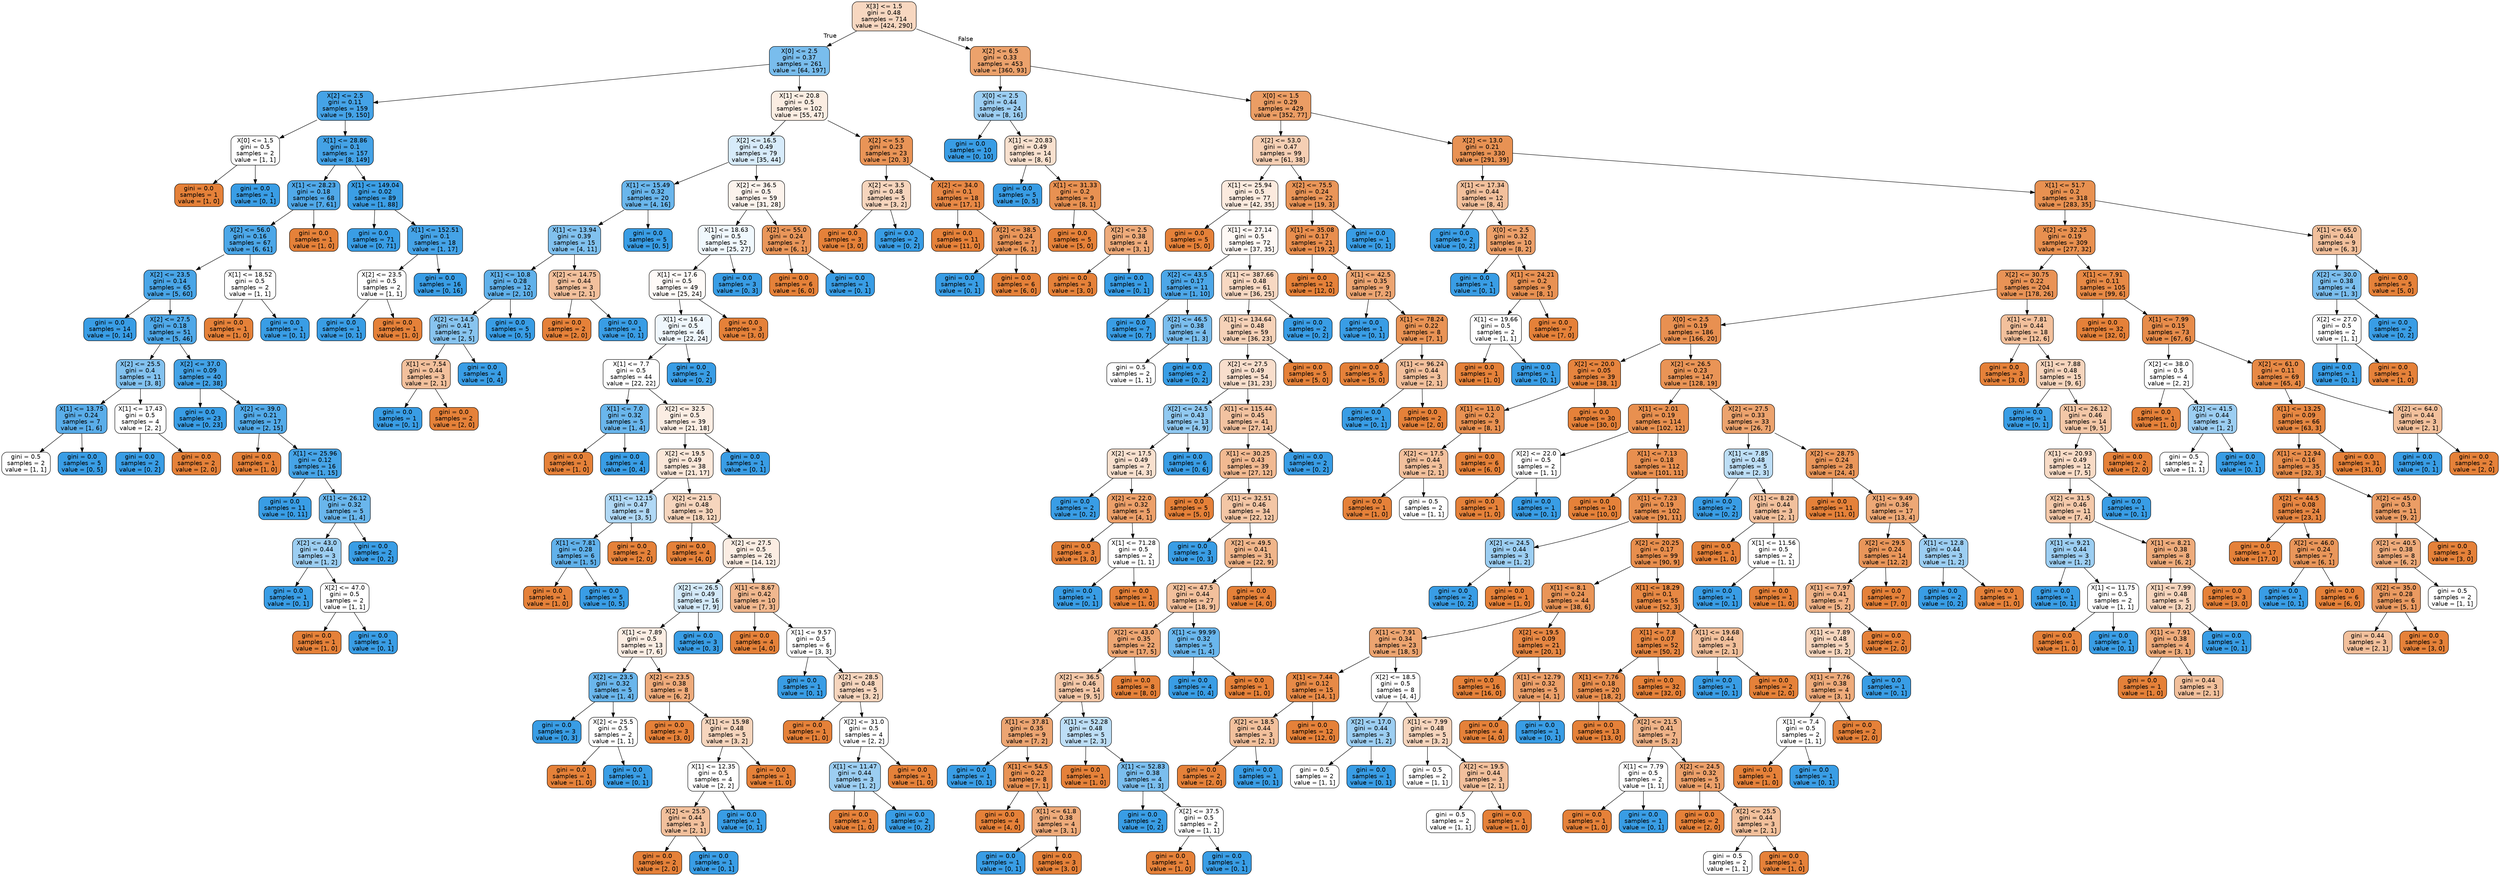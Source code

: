 digraph Tree {
node [shape=box, style="filled, rounded", color="black", fontname=helvetica] ;
edge [fontname=helvetica] ;
0 [label="X[3] <= 1.5\ngini = 0.48\nsamples = 714\nvalue = [424, 290]", fillcolor="#f7d7c0"] ;
1 [label="X[0] <= 2.5\ngini = 0.37\nsamples = 261\nvalue = [64, 197]", fillcolor="#79bded"] ;
0 -> 1 [labeldistance=2.5, labelangle=45, headlabel="True"] ;
2 [label="X[2] <= 2.5\ngini = 0.11\nsamples = 159\nvalue = [9, 150]", fillcolor="#45a3e7"] ;
1 -> 2 ;
3 [label="X[0] <= 1.5\ngini = 0.5\nsamples = 2\nvalue = [1, 1]", fillcolor="#ffffff"] ;
2 -> 3 ;
4 [label="gini = 0.0\nsamples = 1\nvalue = [1, 0]", fillcolor="#e58139"] ;
3 -> 4 ;
5 [label="gini = 0.0\nsamples = 1\nvalue = [0, 1]", fillcolor="#399de5"] ;
3 -> 5 ;
6 [label="X[1] <= 28.86\ngini = 0.1\nsamples = 157\nvalue = [8, 149]", fillcolor="#44a2e6"] ;
2 -> 6 ;
7 [label="X[1] <= 28.23\ngini = 0.18\nsamples = 68\nvalue = [7, 61]", fillcolor="#50a8e8"] ;
6 -> 7 ;
8 [label="X[2] <= 56.0\ngini = 0.16\nsamples = 67\nvalue = [6, 61]", fillcolor="#4ca7e8"] ;
7 -> 8 ;
9 [label="X[2] <= 23.5\ngini = 0.14\nsamples = 65\nvalue = [5, 60]", fillcolor="#49a5e7"] ;
8 -> 9 ;
10 [label="gini = 0.0\nsamples = 14\nvalue = [0, 14]", fillcolor="#399de5"] ;
9 -> 10 ;
11 [label="X[2] <= 27.5\ngini = 0.18\nsamples = 51\nvalue = [5, 46]", fillcolor="#4fa8e8"] ;
9 -> 11 ;
12 [label="X[2] <= 25.5\ngini = 0.4\nsamples = 11\nvalue = [3, 8]", fillcolor="#83c2ef"] ;
11 -> 12 ;
13 [label="X[1] <= 13.75\ngini = 0.24\nsamples = 7\nvalue = [1, 6]", fillcolor="#5aade9"] ;
12 -> 13 ;
14 [label="gini = 0.5\nsamples = 2\nvalue = [1, 1]", fillcolor="#ffffff"] ;
13 -> 14 ;
15 [label="gini = 0.0\nsamples = 5\nvalue = [0, 5]", fillcolor="#399de5"] ;
13 -> 15 ;
16 [label="X[1] <= 17.43\ngini = 0.5\nsamples = 4\nvalue = [2, 2]", fillcolor="#ffffff"] ;
12 -> 16 ;
17 [label="gini = 0.0\nsamples = 2\nvalue = [0, 2]", fillcolor="#399de5"] ;
16 -> 17 ;
18 [label="gini = 0.0\nsamples = 2\nvalue = [2, 0]", fillcolor="#e58139"] ;
16 -> 18 ;
19 [label="X[2] <= 37.0\ngini = 0.09\nsamples = 40\nvalue = [2, 38]", fillcolor="#43a2e6"] ;
11 -> 19 ;
20 [label="gini = 0.0\nsamples = 23\nvalue = [0, 23]", fillcolor="#399de5"] ;
19 -> 20 ;
21 [label="X[2] <= 39.0\ngini = 0.21\nsamples = 17\nvalue = [2, 15]", fillcolor="#53aae8"] ;
19 -> 21 ;
22 [label="gini = 0.0\nsamples = 1\nvalue = [1, 0]", fillcolor="#e58139"] ;
21 -> 22 ;
23 [label="X[1] <= 25.96\ngini = 0.12\nsamples = 16\nvalue = [1, 15]", fillcolor="#46a4e7"] ;
21 -> 23 ;
24 [label="gini = 0.0\nsamples = 11\nvalue = [0, 11]", fillcolor="#399de5"] ;
23 -> 24 ;
25 [label="X[1] <= 26.12\ngini = 0.32\nsamples = 5\nvalue = [1, 4]", fillcolor="#6ab6ec"] ;
23 -> 25 ;
26 [label="X[2] <= 43.0\ngini = 0.44\nsamples = 3\nvalue = [1, 2]", fillcolor="#9ccef2"] ;
25 -> 26 ;
27 [label="gini = 0.0\nsamples = 1\nvalue = [0, 1]", fillcolor="#399de5"] ;
26 -> 27 ;
28 [label="X[2] <= 47.0\ngini = 0.5\nsamples = 2\nvalue = [1, 1]", fillcolor="#ffffff"] ;
26 -> 28 ;
29 [label="gini = 0.0\nsamples = 1\nvalue = [1, 0]", fillcolor="#e58139"] ;
28 -> 29 ;
30 [label="gini = 0.0\nsamples = 1\nvalue = [0, 1]", fillcolor="#399de5"] ;
28 -> 30 ;
31 [label="gini = 0.0\nsamples = 2\nvalue = [0, 2]", fillcolor="#399de5"] ;
25 -> 31 ;
32 [label="X[1] <= 18.52\ngini = 0.5\nsamples = 2\nvalue = [1, 1]", fillcolor="#ffffff"] ;
8 -> 32 ;
33 [label="gini = 0.0\nsamples = 1\nvalue = [1, 0]", fillcolor="#e58139"] ;
32 -> 33 ;
34 [label="gini = 0.0\nsamples = 1\nvalue = [0, 1]", fillcolor="#399de5"] ;
32 -> 34 ;
35 [label="gini = 0.0\nsamples = 1\nvalue = [1, 0]", fillcolor="#e58139"] ;
7 -> 35 ;
36 [label="X[1] <= 149.04\ngini = 0.02\nsamples = 89\nvalue = [1, 88]", fillcolor="#3b9ee5"] ;
6 -> 36 ;
37 [label="gini = 0.0\nsamples = 71\nvalue = [0, 71]", fillcolor="#399de5"] ;
36 -> 37 ;
38 [label="X[1] <= 152.51\ngini = 0.1\nsamples = 18\nvalue = [1, 17]", fillcolor="#45a3e7"] ;
36 -> 38 ;
39 [label="X[2] <= 23.5\ngini = 0.5\nsamples = 2\nvalue = [1, 1]", fillcolor="#ffffff"] ;
38 -> 39 ;
40 [label="gini = 0.0\nsamples = 1\nvalue = [0, 1]", fillcolor="#399de5"] ;
39 -> 40 ;
41 [label="gini = 0.0\nsamples = 1\nvalue = [1, 0]", fillcolor="#e58139"] ;
39 -> 41 ;
42 [label="gini = 0.0\nsamples = 16\nvalue = [0, 16]", fillcolor="#399de5"] ;
38 -> 42 ;
43 [label="X[1] <= 20.8\ngini = 0.5\nsamples = 102\nvalue = [55, 47]", fillcolor="#fbede2"] ;
1 -> 43 ;
44 [label="X[2] <= 16.5\ngini = 0.49\nsamples = 79\nvalue = [35, 44]", fillcolor="#d7ebfa"] ;
43 -> 44 ;
45 [label="X[1] <= 15.49\ngini = 0.32\nsamples = 20\nvalue = [4, 16]", fillcolor="#6ab6ec"] ;
44 -> 45 ;
46 [label="X[1] <= 13.94\ngini = 0.39\nsamples = 15\nvalue = [4, 11]", fillcolor="#81c1ee"] ;
45 -> 46 ;
47 [label="X[1] <= 10.8\ngini = 0.28\nsamples = 12\nvalue = [2, 10]", fillcolor="#61b1ea"] ;
46 -> 47 ;
48 [label="X[2] <= 14.5\ngini = 0.41\nsamples = 7\nvalue = [2, 5]", fillcolor="#88c4ef"] ;
47 -> 48 ;
49 [label="X[1] <= 7.54\ngini = 0.44\nsamples = 3\nvalue = [2, 1]", fillcolor="#f2c09c"] ;
48 -> 49 ;
50 [label="gini = 0.0\nsamples = 1\nvalue = [0, 1]", fillcolor="#399de5"] ;
49 -> 50 ;
51 [label="gini = 0.0\nsamples = 2\nvalue = [2, 0]", fillcolor="#e58139"] ;
49 -> 51 ;
52 [label="gini = 0.0\nsamples = 4\nvalue = [0, 4]", fillcolor="#399de5"] ;
48 -> 52 ;
53 [label="gini = 0.0\nsamples = 5\nvalue = [0, 5]", fillcolor="#399de5"] ;
47 -> 53 ;
54 [label="X[2] <= 14.75\ngini = 0.44\nsamples = 3\nvalue = [2, 1]", fillcolor="#f2c09c"] ;
46 -> 54 ;
55 [label="gini = 0.0\nsamples = 2\nvalue = [2, 0]", fillcolor="#e58139"] ;
54 -> 55 ;
56 [label="gini = 0.0\nsamples = 1\nvalue = [0, 1]", fillcolor="#399de5"] ;
54 -> 56 ;
57 [label="gini = 0.0\nsamples = 5\nvalue = [0, 5]", fillcolor="#399de5"] ;
45 -> 57 ;
58 [label="X[2] <= 36.5\ngini = 0.5\nsamples = 59\nvalue = [31, 28]", fillcolor="#fcf3ec"] ;
44 -> 58 ;
59 [label="X[1] <= 18.63\ngini = 0.5\nsamples = 52\nvalue = [25, 27]", fillcolor="#f0f8fd"] ;
58 -> 59 ;
60 [label="X[1] <= 17.6\ngini = 0.5\nsamples = 49\nvalue = [25, 24]", fillcolor="#fefaf7"] ;
59 -> 60 ;
61 [label="X[1] <= 16.4\ngini = 0.5\nsamples = 46\nvalue = [22, 24]", fillcolor="#eff7fd"] ;
60 -> 61 ;
62 [label="X[1] <= 7.7\ngini = 0.5\nsamples = 44\nvalue = [22, 22]", fillcolor="#ffffff"] ;
61 -> 62 ;
63 [label="X[1] <= 7.0\ngini = 0.32\nsamples = 5\nvalue = [1, 4]", fillcolor="#6ab6ec"] ;
62 -> 63 ;
64 [label="gini = 0.0\nsamples = 1\nvalue = [1, 0]", fillcolor="#e58139"] ;
63 -> 64 ;
65 [label="gini = 0.0\nsamples = 4\nvalue = [0, 4]", fillcolor="#399de5"] ;
63 -> 65 ;
66 [label="X[2] <= 32.5\ngini = 0.5\nsamples = 39\nvalue = [21, 18]", fillcolor="#fbede3"] ;
62 -> 66 ;
67 [label="X[2] <= 19.5\ngini = 0.49\nsamples = 38\nvalue = [21, 17]", fillcolor="#fae7d9"] ;
66 -> 67 ;
68 [label="X[1] <= 12.15\ngini = 0.47\nsamples = 8\nvalue = [3, 5]", fillcolor="#b0d8f5"] ;
67 -> 68 ;
69 [label="X[1] <= 7.81\ngini = 0.28\nsamples = 6\nvalue = [1, 5]", fillcolor="#61b1ea"] ;
68 -> 69 ;
70 [label="gini = 0.0\nsamples = 1\nvalue = [1, 0]", fillcolor="#e58139"] ;
69 -> 70 ;
71 [label="gini = 0.0\nsamples = 5\nvalue = [0, 5]", fillcolor="#399de5"] ;
69 -> 71 ;
72 [label="gini = 0.0\nsamples = 2\nvalue = [2, 0]", fillcolor="#e58139"] ;
68 -> 72 ;
73 [label="X[2] <= 21.5\ngini = 0.48\nsamples = 30\nvalue = [18, 12]", fillcolor="#f6d5bd"] ;
67 -> 73 ;
74 [label="gini = 0.0\nsamples = 4\nvalue = [4, 0]", fillcolor="#e58139"] ;
73 -> 74 ;
75 [label="X[2] <= 27.5\ngini = 0.5\nsamples = 26\nvalue = [14, 12]", fillcolor="#fbede3"] ;
73 -> 75 ;
76 [label="X[2] <= 26.5\ngini = 0.49\nsamples = 16\nvalue = [7, 9]", fillcolor="#d3e9f9"] ;
75 -> 76 ;
77 [label="X[1] <= 7.89\ngini = 0.5\nsamples = 13\nvalue = [7, 6]", fillcolor="#fbede3"] ;
76 -> 77 ;
78 [label="X[2] <= 23.5\ngini = 0.32\nsamples = 5\nvalue = [1, 4]", fillcolor="#6ab6ec"] ;
77 -> 78 ;
79 [label="gini = 0.0\nsamples = 3\nvalue = [0, 3]", fillcolor="#399de5"] ;
78 -> 79 ;
80 [label="X[2] <= 25.5\ngini = 0.5\nsamples = 2\nvalue = [1, 1]", fillcolor="#ffffff"] ;
78 -> 80 ;
81 [label="gini = 0.0\nsamples = 1\nvalue = [1, 0]", fillcolor="#e58139"] ;
80 -> 81 ;
82 [label="gini = 0.0\nsamples = 1\nvalue = [0, 1]", fillcolor="#399de5"] ;
80 -> 82 ;
83 [label="X[2] <= 23.5\ngini = 0.38\nsamples = 8\nvalue = [6, 2]", fillcolor="#eeab7b"] ;
77 -> 83 ;
84 [label="gini = 0.0\nsamples = 3\nvalue = [3, 0]", fillcolor="#e58139"] ;
83 -> 84 ;
85 [label="X[1] <= 15.98\ngini = 0.48\nsamples = 5\nvalue = [3, 2]", fillcolor="#f6d5bd"] ;
83 -> 85 ;
86 [label="X[1] <= 12.35\ngini = 0.5\nsamples = 4\nvalue = [2, 2]", fillcolor="#ffffff"] ;
85 -> 86 ;
87 [label="X[2] <= 25.5\ngini = 0.44\nsamples = 3\nvalue = [2, 1]", fillcolor="#f2c09c"] ;
86 -> 87 ;
88 [label="gini = 0.0\nsamples = 2\nvalue = [2, 0]", fillcolor="#e58139"] ;
87 -> 88 ;
89 [label="gini = 0.0\nsamples = 1\nvalue = [0, 1]", fillcolor="#399de5"] ;
87 -> 89 ;
90 [label="gini = 0.0\nsamples = 1\nvalue = [0, 1]", fillcolor="#399de5"] ;
86 -> 90 ;
91 [label="gini = 0.0\nsamples = 1\nvalue = [1, 0]", fillcolor="#e58139"] ;
85 -> 91 ;
92 [label="gini = 0.0\nsamples = 3\nvalue = [0, 3]", fillcolor="#399de5"] ;
76 -> 92 ;
93 [label="X[1] <= 8.67\ngini = 0.42\nsamples = 10\nvalue = [7, 3]", fillcolor="#f0b78e"] ;
75 -> 93 ;
94 [label="gini = 0.0\nsamples = 4\nvalue = [4, 0]", fillcolor="#e58139"] ;
93 -> 94 ;
95 [label="X[1] <= 9.57\ngini = 0.5\nsamples = 6\nvalue = [3, 3]", fillcolor="#ffffff"] ;
93 -> 95 ;
96 [label="gini = 0.0\nsamples = 1\nvalue = [0, 1]", fillcolor="#399de5"] ;
95 -> 96 ;
97 [label="X[2] <= 28.5\ngini = 0.48\nsamples = 5\nvalue = [3, 2]", fillcolor="#f6d5bd"] ;
95 -> 97 ;
98 [label="gini = 0.0\nsamples = 1\nvalue = [1, 0]", fillcolor="#e58139"] ;
97 -> 98 ;
99 [label="X[2] <= 31.0\ngini = 0.5\nsamples = 4\nvalue = [2, 2]", fillcolor="#ffffff"] ;
97 -> 99 ;
100 [label="X[1] <= 11.47\ngini = 0.44\nsamples = 3\nvalue = [1, 2]", fillcolor="#9ccef2"] ;
99 -> 100 ;
101 [label="gini = 0.0\nsamples = 1\nvalue = [1, 0]", fillcolor="#e58139"] ;
100 -> 101 ;
102 [label="gini = 0.0\nsamples = 2\nvalue = [0, 2]", fillcolor="#399de5"] ;
100 -> 102 ;
103 [label="gini = 0.0\nsamples = 1\nvalue = [1, 0]", fillcolor="#e58139"] ;
99 -> 103 ;
104 [label="gini = 0.0\nsamples = 1\nvalue = [0, 1]", fillcolor="#399de5"] ;
66 -> 104 ;
105 [label="gini = 0.0\nsamples = 2\nvalue = [0, 2]", fillcolor="#399de5"] ;
61 -> 105 ;
106 [label="gini = 0.0\nsamples = 3\nvalue = [3, 0]", fillcolor="#e58139"] ;
60 -> 106 ;
107 [label="gini = 0.0\nsamples = 3\nvalue = [0, 3]", fillcolor="#399de5"] ;
59 -> 107 ;
108 [label="X[2] <= 55.0\ngini = 0.24\nsamples = 7\nvalue = [6, 1]", fillcolor="#e9965a"] ;
58 -> 108 ;
109 [label="gini = 0.0\nsamples = 6\nvalue = [6, 0]", fillcolor="#e58139"] ;
108 -> 109 ;
110 [label="gini = 0.0\nsamples = 1\nvalue = [0, 1]", fillcolor="#399de5"] ;
108 -> 110 ;
111 [label="X[2] <= 5.5\ngini = 0.23\nsamples = 23\nvalue = [20, 3]", fillcolor="#e99457"] ;
43 -> 111 ;
112 [label="X[2] <= 3.5\ngini = 0.48\nsamples = 5\nvalue = [3, 2]", fillcolor="#f6d5bd"] ;
111 -> 112 ;
113 [label="gini = 0.0\nsamples = 3\nvalue = [3, 0]", fillcolor="#e58139"] ;
112 -> 113 ;
114 [label="gini = 0.0\nsamples = 2\nvalue = [0, 2]", fillcolor="#399de5"] ;
112 -> 114 ;
115 [label="X[2] <= 34.0\ngini = 0.1\nsamples = 18\nvalue = [17, 1]", fillcolor="#e78845"] ;
111 -> 115 ;
116 [label="gini = 0.0\nsamples = 11\nvalue = [11, 0]", fillcolor="#e58139"] ;
115 -> 116 ;
117 [label="X[2] <= 38.5\ngini = 0.24\nsamples = 7\nvalue = [6, 1]", fillcolor="#e9965a"] ;
115 -> 117 ;
118 [label="gini = 0.0\nsamples = 1\nvalue = [0, 1]", fillcolor="#399de5"] ;
117 -> 118 ;
119 [label="gini = 0.0\nsamples = 6\nvalue = [6, 0]", fillcolor="#e58139"] ;
117 -> 119 ;
120 [label="X[2] <= 6.5\ngini = 0.33\nsamples = 453\nvalue = [360, 93]", fillcolor="#eca26c"] ;
0 -> 120 [labeldistance=2.5, labelangle=-45, headlabel="False"] ;
121 [label="X[0] <= 2.5\ngini = 0.44\nsamples = 24\nvalue = [8, 16]", fillcolor="#9ccef2"] ;
120 -> 121 ;
122 [label="gini = 0.0\nsamples = 10\nvalue = [0, 10]", fillcolor="#399de5"] ;
121 -> 122 ;
123 [label="X[1] <= 20.83\ngini = 0.49\nsamples = 14\nvalue = [8, 6]", fillcolor="#f8e0ce"] ;
121 -> 123 ;
124 [label="gini = 0.0\nsamples = 5\nvalue = [0, 5]", fillcolor="#399de5"] ;
123 -> 124 ;
125 [label="X[1] <= 31.33\ngini = 0.2\nsamples = 9\nvalue = [8, 1]", fillcolor="#e89152"] ;
123 -> 125 ;
126 [label="gini = 0.0\nsamples = 5\nvalue = [5, 0]", fillcolor="#e58139"] ;
125 -> 126 ;
127 [label="X[2] <= 2.5\ngini = 0.38\nsamples = 4\nvalue = [3, 1]", fillcolor="#eeab7b"] ;
125 -> 127 ;
128 [label="gini = 0.0\nsamples = 3\nvalue = [3, 0]", fillcolor="#e58139"] ;
127 -> 128 ;
129 [label="gini = 0.0\nsamples = 1\nvalue = [0, 1]", fillcolor="#399de5"] ;
127 -> 129 ;
130 [label="X[0] <= 1.5\ngini = 0.29\nsamples = 429\nvalue = [352, 77]", fillcolor="#eb9d64"] ;
120 -> 130 ;
131 [label="X[2] <= 53.0\ngini = 0.47\nsamples = 99\nvalue = [61, 38]", fillcolor="#f5cfb4"] ;
130 -> 131 ;
132 [label="X[1] <= 25.94\ngini = 0.5\nsamples = 77\nvalue = [42, 35]", fillcolor="#fbeade"] ;
131 -> 132 ;
133 [label="gini = 0.0\nsamples = 5\nvalue = [5, 0]", fillcolor="#e58139"] ;
132 -> 133 ;
134 [label="X[1] <= 27.14\ngini = 0.5\nsamples = 72\nvalue = [37, 35]", fillcolor="#fef8f4"] ;
132 -> 134 ;
135 [label="X[2] <= 43.5\ngini = 0.17\nsamples = 11\nvalue = [1, 10]", fillcolor="#4da7e8"] ;
134 -> 135 ;
136 [label="gini = 0.0\nsamples = 7\nvalue = [0, 7]", fillcolor="#399de5"] ;
135 -> 136 ;
137 [label="X[2] <= 46.5\ngini = 0.38\nsamples = 4\nvalue = [1, 3]", fillcolor="#7bbeee"] ;
135 -> 137 ;
138 [label="gini = 0.5\nsamples = 2\nvalue = [1, 1]", fillcolor="#ffffff"] ;
137 -> 138 ;
139 [label="gini = 0.0\nsamples = 2\nvalue = [0, 2]", fillcolor="#399de5"] ;
137 -> 139 ;
140 [label="X[1] <= 387.66\ngini = 0.48\nsamples = 61\nvalue = [36, 25]", fillcolor="#f7d8c2"] ;
134 -> 140 ;
141 [label="X[1] <= 134.64\ngini = 0.48\nsamples = 59\nvalue = [36, 23]", fillcolor="#f6d2b8"] ;
140 -> 141 ;
142 [label="X[2] <= 27.5\ngini = 0.49\nsamples = 54\nvalue = [31, 23]", fillcolor="#f8decc"] ;
141 -> 142 ;
143 [label="X[2] <= 24.5\ngini = 0.43\nsamples = 13\nvalue = [4, 9]", fillcolor="#91c9f1"] ;
142 -> 143 ;
144 [label="X[2] <= 17.5\ngini = 0.49\nsamples = 7\nvalue = [4, 3]", fillcolor="#f8e0ce"] ;
143 -> 144 ;
145 [label="gini = 0.0\nsamples = 2\nvalue = [0, 2]", fillcolor="#399de5"] ;
144 -> 145 ;
146 [label="X[2] <= 22.0\ngini = 0.32\nsamples = 5\nvalue = [4, 1]", fillcolor="#eca06a"] ;
144 -> 146 ;
147 [label="gini = 0.0\nsamples = 3\nvalue = [3, 0]", fillcolor="#e58139"] ;
146 -> 147 ;
148 [label="X[1] <= 71.28\ngini = 0.5\nsamples = 2\nvalue = [1, 1]", fillcolor="#ffffff"] ;
146 -> 148 ;
149 [label="gini = 0.0\nsamples = 1\nvalue = [0, 1]", fillcolor="#399de5"] ;
148 -> 149 ;
150 [label="gini = 0.0\nsamples = 1\nvalue = [1, 0]", fillcolor="#e58139"] ;
148 -> 150 ;
151 [label="gini = 0.0\nsamples = 6\nvalue = [0, 6]", fillcolor="#399de5"] ;
143 -> 151 ;
152 [label="X[1] <= 115.44\ngini = 0.45\nsamples = 41\nvalue = [27, 14]", fillcolor="#f2c2a0"] ;
142 -> 152 ;
153 [label="X[1] <= 30.25\ngini = 0.43\nsamples = 39\nvalue = [27, 12]", fillcolor="#f1b991"] ;
152 -> 153 ;
154 [label="gini = 0.0\nsamples = 5\nvalue = [5, 0]", fillcolor="#e58139"] ;
153 -> 154 ;
155 [label="X[1] <= 32.51\ngini = 0.46\nsamples = 34\nvalue = [22, 12]", fillcolor="#f3c6a5"] ;
153 -> 155 ;
156 [label="gini = 0.0\nsamples = 3\nvalue = [0, 3]", fillcolor="#399de5"] ;
155 -> 156 ;
157 [label="X[2] <= 49.5\ngini = 0.41\nsamples = 31\nvalue = [22, 9]", fillcolor="#f0b58a"] ;
155 -> 157 ;
158 [label="X[2] <= 47.5\ngini = 0.44\nsamples = 27\nvalue = [18, 9]", fillcolor="#f2c09c"] ;
157 -> 158 ;
159 [label="X[2] <= 43.0\ngini = 0.35\nsamples = 22\nvalue = [17, 5]", fillcolor="#eda673"] ;
158 -> 159 ;
160 [label="X[2] <= 36.5\ngini = 0.46\nsamples = 14\nvalue = [9, 5]", fillcolor="#f3c7a7"] ;
159 -> 160 ;
161 [label="X[1] <= 37.81\ngini = 0.35\nsamples = 9\nvalue = [7, 2]", fillcolor="#eca572"] ;
160 -> 161 ;
162 [label="gini = 0.0\nsamples = 1\nvalue = [0, 1]", fillcolor="#399de5"] ;
161 -> 162 ;
163 [label="X[1] <= 54.5\ngini = 0.22\nsamples = 8\nvalue = [7, 1]", fillcolor="#e99355"] ;
161 -> 163 ;
164 [label="gini = 0.0\nsamples = 4\nvalue = [4, 0]", fillcolor="#e58139"] ;
163 -> 164 ;
165 [label="X[1] <= 61.8\ngini = 0.38\nsamples = 4\nvalue = [3, 1]", fillcolor="#eeab7b"] ;
163 -> 165 ;
166 [label="gini = 0.0\nsamples = 1\nvalue = [0, 1]", fillcolor="#399de5"] ;
165 -> 166 ;
167 [label="gini = 0.0\nsamples = 3\nvalue = [3, 0]", fillcolor="#e58139"] ;
165 -> 167 ;
168 [label="X[1] <= 52.28\ngini = 0.48\nsamples = 5\nvalue = [2, 3]", fillcolor="#bddef6"] ;
160 -> 168 ;
169 [label="gini = 0.0\nsamples = 1\nvalue = [1, 0]", fillcolor="#e58139"] ;
168 -> 169 ;
170 [label="X[1] <= 52.83\ngini = 0.38\nsamples = 4\nvalue = [1, 3]", fillcolor="#7bbeee"] ;
168 -> 170 ;
171 [label="gini = 0.0\nsamples = 2\nvalue = [0, 2]", fillcolor="#399de5"] ;
170 -> 171 ;
172 [label="X[2] <= 37.5\ngini = 0.5\nsamples = 2\nvalue = [1, 1]", fillcolor="#ffffff"] ;
170 -> 172 ;
173 [label="gini = 0.0\nsamples = 1\nvalue = [1, 0]", fillcolor="#e58139"] ;
172 -> 173 ;
174 [label="gini = 0.0\nsamples = 1\nvalue = [0, 1]", fillcolor="#399de5"] ;
172 -> 174 ;
175 [label="gini = 0.0\nsamples = 8\nvalue = [8, 0]", fillcolor="#e58139"] ;
159 -> 175 ;
176 [label="X[1] <= 99.99\ngini = 0.32\nsamples = 5\nvalue = [1, 4]", fillcolor="#6ab6ec"] ;
158 -> 176 ;
177 [label="gini = 0.0\nsamples = 4\nvalue = [0, 4]", fillcolor="#399de5"] ;
176 -> 177 ;
178 [label="gini = 0.0\nsamples = 1\nvalue = [1, 0]", fillcolor="#e58139"] ;
176 -> 178 ;
179 [label="gini = 0.0\nsamples = 4\nvalue = [4, 0]", fillcolor="#e58139"] ;
157 -> 179 ;
180 [label="gini = 0.0\nsamples = 2\nvalue = [0, 2]", fillcolor="#399de5"] ;
152 -> 180 ;
181 [label="gini = 0.0\nsamples = 5\nvalue = [5, 0]", fillcolor="#e58139"] ;
141 -> 181 ;
182 [label="gini = 0.0\nsamples = 2\nvalue = [0, 2]", fillcolor="#399de5"] ;
140 -> 182 ;
183 [label="X[2] <= 75.5\ngini = 0.24\nsamples = 22\nvalue = [19, 3]", fillcolor="#e99558"] ;
131 -> 183 ;
184 [label="X[1] <= 35.08\ngini = 0.17\nsamples = 21\nvalue = [19, 2]", fillcolor="#e88e4e"] ;
183 -> 184 ;
185 [label="gini = 0.0\nsamples = 12\nvalue = [12, 0]", fillcolor="#e58139"] ;
184 -> 185 ;
186 [label="X[1] <= 42.5\ngini = 0.35\nsamples = 9\nvalue = [7, 2]", fillcolor="#eca572"] ;
184 -> 186 ;
187 [label="gini = 0.0\nsamples = 1\nvalue = [0, 1]", fillcolor="#399de5"] ;
186 -> 187 ;
188 [label="X[1] <= 78.24\ngini = 0.22\nsamples = 8\nvalue = [7, 1]", fillcolor="#e99355"] ;
186 -> 188 ;
189 [label="gini = 0.0\nsamples = 5\nvalue = [5, 0]", fillcolor="#e58139"] ;
188 -> 189 ;
190 [label="X[1] <= 96.24\ngini = 0.44\nsamples = 3\nvalue = [2, 1]", fillcolor="#f2c09c"] ;
188 -> 190 ;
191 [label="gini = 0.0\nsamples = 1\nvalue = [0, 1]", fillcolor="#399de5"] ;
190 -> 191 ;
192 [label="gini = 0.0\nsamples = 2\nvalue = [2, 0]", fillcolor="#e58139"] ;
190 -> 192 ;
193 [label="gini = 0.0\nsamples = 1\nvalue = [0, 1]", fillcolor="#399de5"] ;
183 -> 193 ;
194 [label="X[2] <= 13.0\ngini = 0.21\nsamples = 330\nvalue = [291, 39]", fillcolor="#e89254"] ;
130 -> 194 ;
195 [label="X[1] <= 17.34\ngini = 0.44\nsamples = 12\nvalue = [8, 4]", fillcolor="#f2c09c"] ;
194 -> 195 ;
196 [label="gini = 0.0\nsamples = 2\nvalue = [0, 2]", fillcolor="#399de5"] ;
195 -> 196 ;
197 [label="X[0] <= 2.5\ngini = 0.32\nsamples = 10\nvalue = [8, 2]", fillcolor="#eca06a"] ;
195 -> 197 ;
198 [label="gini = 0.0\nsamples = 1\nvalue = [0, 1]", fillcolor="#399de5"] ;
197 -> 198 ;
199 [label="X[1] <= 24.21\ngini = 0.2\nsamples = 9\nvalue = [8, 1]", fillcolor="#e89152"] ;
197 -> 199 ;
200 [label="X[1] <= 19.66\ngini = 0.5\nsamples = 2\nvalue = [1, 1]", fillcolor="#ffffff"] ;
199 -> 200 ;
201 [label="gini = 0.0\nsamples = 1\nvalue = [1, 0]", fillcolor="#e58139"] ;
200 -> 201 ;
202 [label="gini = 0.0\nsamples = 1\nvalue = [0, 1]", fillcolor="#399de5"] ;
200 -> 202 ;
203 [label="gini = 0.0\nsamples = 7\nvalue = [7, 0]", fillcolor="#e58139"] ;
199 -> 203 ;
204 [label="X[1] <= 51.7\ngini = 0.2\nsamples = 318\nvalue = [283, 35]", fillcolor="#e89151"] ;
194 -> 204 ;
205 [label="X[2] <= 32.25\ngini = 0.19\nsamples = 309\nvalue = [277, 32]", fillcolor="#e89050"] ;
204 -> 205 ;
206 [label="X[2] <= 30.75\ngini = 0.22\nsamples = 204\nvalue = [178, 26]", fillcolor="#e99356"] ;
205 -> 206 ;
207 [label="X[0] <= 2.5\ngini = 0.19\nsamples = 186\nvalue = [166, 20]", fillcolor="#e89051"] ;
206 -> 207 ;
208 [label="X[2] <= 20.0\ngini = 0.05\nsamples = 39\nvalue = [38, 1]", fillcolor="#e6843e"] ;
207 -> 208 ;
209 [label="X[1] <= 11.0\ngini = 0.2\nsamples = 9\nvalue = [8, 1]", fillcolor="#e89152"] ;
208 -> 209 ;
210 [label="X[2] <= 17.5\ngini = 0.44\nsamples = 3\nvalue = [2, 1]", fillcolor="#f2c09c"] ;
209 -> 210 ;
211 [label="gini = 0.0\nsamples = 1\nvalue = [1, 0]", fillcolor="#e58139"] ;
210 -> 211 ;
212 [label="gini = 0.5\nsamples = 2\nvalue = [1, 1]", fillcolor="#ffffff"] ;
210 -> 212 ;
213 [label="gini = 0.0\nsamples = 6\nvalue = [6, 0]", fillcolor="#e58139"] ;
209 -> 213 ;
214 [label="gini = 0.0\nsamples = 30\nvalue = [30, 0]", fillcolor="#e58139"] ;
208 -> 214 ;
215 [label="X[2] <= 26.5\ngini = 0.23\nsamples = 147\nvalue = [128, 19]", fillcolor="#e99456"] ;
207 -> 215 ;
216 [label="X[1] <= 2.01\ngini = 0.19\nsamples = 114\nvalue = [102, 12]", fillcolor="#e89050"] ;
215 -> 216 ;
217 [label="X[2] <= 22.0\ngini = 0.5\nsamples = 2\nvalue = [1, 1]", fillcolor="#ffffff"] ;
216 -> 217 ;
218 [label="gini = 0.0\nsamples = 1\nvalue = [1, 0]", fillcolor="#e58139"] ;
217 -> 218 ;
219 [label="gini = 0.0\nsamples = 1\nvalue = [0, 1]", fillcolor="#399de5"] ;
217 -> 219 ;
220 [label="X[1] <= 7.13\ngini = 0.18\nsamples = 112\nvalue = [101, 11]", fillcolor="#e88f4f"] ;
216 -> 220 ;
221 [label="gini = 0.0\nsamples = 10\nvalue = [10, 0]", fillcolor="#e58139"] ;
220 -> 221 ;
222 [label="X[1] <= 7.23\ngini = 0.19\nsamples = 102\nvalue = [91, 11]", fillcolor="#e89051"] ;
220 -> 222 ;
223 [label="X[2] <= 24.5\ngini = 0.44\nsamples = 3\nvalue = [1, 2]", fillcolor="#9ccef2"] ;
222 -> 223 ;
224 [label="gini = 0.0\nsamples = 2\nvalue = [0, 2]", fillcolor="#399de5"] ;
223 -> 224 ;
225 [label="gini = 0.0\nsamples = 1\nvalue = [1, 0]", fillcolor="#e58139"] ;
223 -> 225 ;
226 [label="X[2] <= 20.25\ngini = 0.17\nsamples = 99\nvalue = [90, 9]", fillcolor="#e88e4d"] ;
222 -> 226 ;
227 [label="X[1] <= 8.1\ngini = 0.24\nsamples = 44\nvalue = [38, 6]", fillcolor="#e99558"] ;
226 -> 227 ;
228 [label="X[1] <= 7.91\ngini = 0.34\nsamples = 23\nvalue = [18, 5]", fillcolor="#eca470"] ;
227 -> 228 ;
229 [label="X[1] <= 7.44\ngini = 0.12\nsamples = 15\nvalue = [14, 1]", fillcolor="#e78a47"] ;
228 -> 229 ;
230 [label="X[2] <= 18.5\ngini = 0.44\nsamples = 3\nvalue = [2, 1]", fillcolor="#f2c09c"] ;
229 -> 230 ;
231 [label="gini = 0.0\nsamples = 2\nvalue = [2, 0]", fillcolor="#e58139"] ;
230 -> 231 ;
232 [label="gini = 0.0\nsamples = 1\nvalue = [0, 1]", fillcolor="#399de5"] ;
230 -> 232 ;
233 [label="gini = 0.0\nsamples = 12\nvalue = [12, 0]", fillcolor="#e58139"] ;
229 -> 233 ;
234 [label="X[2] <= 18.5\ngini = 0.5\nsamples = 8\nvalue = [4, 4]", fillcolor="#ffffff"] ;
228 -> 234 ;
235 [label="X[2] <= 17.0\ngini = 0.44\nsamples = 3\nvalue = [1, 2]", fillcolor="#9ccef2"] ;
234 -> 235 ;
236 [label="gini = 0.5\nsamples = 2\nvalue = [1, 1]", fillcolor="#ffffff"] ;
235 -> 236 ;
237 [label="gini = 0.0\nsamples = 1\nvalue = [0, 1]", fillcolor="#399de5"] ;
235 -> 237 ;
238 [label="X[1] <= 7.99\ngini = 0.48\nsamples = 5\nvalue = [3, 2]", fillcolor="#f6d5bd"] ;
234 -> 238 ;
239 [label="gini = 0.5\nsamples = 2\nvalue = [1, 1]", fillcolor="#ffffff"] ;
238 -> 239 ;
240 [label="X[2] <= 19.5\ngini = 0.44\nsamples = 3\nvalue = [2, 1]", fillcolor="#f2c09c"] ;
238 -> 240 ;
241 [label="gini = 0.5\nsamples = 2\nvalue = [1, 1]", fillcolor="#ffffff"] ;
240 -> 241 ;
242 [label="gini = 0.0\nsamples = 1\nvalue = [1, 0]", fillcolor="#e58139"] ;
240 -> 242 ;
243 [label="X[2] <= 19.5\ngini = 0.09\nsamples = 21\nvalue = [20, 1]", fillcolor="#e68743"] ;
227 -> 243 ;
244 [label="gini = 0.0\nsamples = 16\nvalue = [16, 0]", fillcolor="#e58139"] ;
243 -> 244 ;
245 [label="X[1] <= 12.79\ngini = 0.32\nsamples = 5\nvalue = [4, 1]", fillcolor="#eca06a"] ;
243 -> 245 ;
246 [label="gini = 0.0\nsamples = 4\nvalue = [4, 0]", fillcolor="#e58139"] ;
245 -> 246 ;
247 [label="gini = 0.0\nsamples = 1\nvalue = [0, 1]", fillcolor="#399de5"] ;
245 -> 247 ;
248 [label="X[1] <= 18.29\ngini = 0.1\nsamples = 55\nvalue = [52, 3]", fillcolor="#e68844"] ;
226 -> 248 ;
249 [label="X[1] <= 7.8\ngini = 0.07\nsamples = 52\nvalue = [50, 2]", fillcolor="#e68641"] ;
248 -> 249 ;
250 [label="X[1] <= 7.76\ngini = 0.18\nsamples = 20\nvalue = [18, 2]", fillcolor="#e88f4f"] ;
249 -> 250 ;
251 [label="gini = 0.0\nsamples = 13\nvalue = [13, 0]", fillcolor="#e58139"] ;
250 -> 251 ;
252 [label="X[2] <= 21.5\ngini = 0.41\nsamples = 7\nvalue = [5, 2]", fillcolor="#efb388"] ;
250 -> 252 ;
253 [label="X[1] <= 7.79\ngini = 0.5\nsamples = 2\nvalue = [1, 1]", fillcolor="#ffffff"] ;
252 -> 253 ;
254 [label="gini = 0.0\nsamples = 1\nvalue = [1, 0]", fillcolor="#e58139"] ;
253 -> 254 ;
255 [label="gini = 0.0\nsamples = 1\nvalue = [0, 1]", fillcolor="#399de5"] ;
253 -> 255 ;
256 [label="X[2] <= 24.5\ngini = 0.32\nsamples = 5\nvalue = [4, 1]", fillcolor="#eca06a"] ;
252 -> 256 ;
257 [label="gini = 0.0\nsamples = 2\nvalue = [2, 0]", fillcolor="#e58139"] ;
256 -> 257 ;
258 [label="X[2] <= 25.5\ngini = 0.44\nsamples = 3\nvalue = [2, 1]", fillcolor="#f2c09c"] ;
256 -> 258 ;
259 [label="gini = 0.5\nsamples = 2\nvalue = [1, 1]", fillcolor="#ffffff"] ;
258 -> 259 ;
260 [label="gini = 0.0\nsamples = 1\nvalue = [1, 0]", fillcolor="#e58139"] ;
258 -> 260 ;
261 [label="gini = 0.0\nsamples = 32\nvalue = [32, 0]", fillcolor="#e58139"] ;
249 -> 261 ;
262 [label="X[1] <= 19.68\ngini = 0.44\nsamples = 3\nvalue = [2, 1]", fillcolor="#f2c09c"] ;
248 -> 262 ;
263 [label="gini = 0.0\nsamples = 1\nvalue = [0, 1]", fillcolor="#399de5"] ;
262 -> 263 ;
264 [label="gini = 0.0\nsamples = 2\nvalue = [2, 0]", fillcolor="#e58139"] ;
262 -> 264 ;
265 [label="X[2] <= 27.5\ngini = 0.33\nsamples = 33\nvalue = [26, 7]", fillcolor="#eca36e"] ;
215 -> 265 ;
266 [label="X[1] <= 7.85\ngini = 0.48\nsamples = 5\nvalue = [2, 3]", fillcolor="#bddef6"] ;
265 -> 266 ;
267 [label="gini = 0.0\nsamples = 2\nvalue = [0, 2]", fillcolor="#399de5"] ;
266 -> 267 ;
268 [label="X[1] <= 8.28\ngini = 0.44\nsamples = 3\nvalue = [2, 1]", fillcolor="#f2c09c"] ;
266 -> 268 ;
269 [label="gini = 0.0\nsamples = 1\nvalue = [1, 0]", fillcolor="#e58139"] ;
268 -> 269 ;
270 [label="X[1] <= 11.56\ngini = 0.5\nsamples = 2\nvalue = [1, 1]", fillcolor="#ffffff"] ;
268 -> 270 ;
271 [label="gini = 0.0\nsamples = 1\nvalue = [0, 1]", fillcolor="#399de5"] ;
270 -> 271 ;
272 [label="gini = 0.0\nsamples = 1\nvalue = [1, 0]", fillcolor="#e58139"] ;
270 -> 272 ;
273 [label="X[2] <= 28.75\ngini = 0.24\nsamples = 28\nvalue = [24, 4]", fillcolor="#e9965a"] ;
265 -> 273 ;
274 [label="gini = 0.0\nsamples = 11\nvalue = [11, 0]", fillcolor="#e58139"] ;
273 -> 274 ;
275 [label="X[1] <= 9.49\ngini = 0.36\nsamples = 17\nvalue = [13, 4]", fillcolor="#eda876"] ;
273 -> 275 ;
276 [label="X[2] <= 29.5\ngini = 0.24\nsamples = 14\nvalue = [12, 2]", fillcolor="#e9965a"] ;
275 -> 276 ;
277 [label="X[1] <= 7.97\ngini = 0.41\nsamples = 7\nvalue = [5, 2]", fillcolor="#efb388"] ;
276 -> 277 ;
278 [label="X[1] <= 7.89\ngini = 0.48\nsamples = 5\nvalue = [3, 2]", fillcolor="#f6d5bd"] ;
277 -> 278 ;
279 [label="X[1] <= 7.76\ngini = 0.38\nsamples = 4\nvalue = [3, 1]", fillcolor="#eeab7b"] ;
278 -> 279 ;
280 [label="X[1] <= 7.4\ngini = 0.5\nsamples = 2\nvalue = [1, 1]", fillcolor="#ffffff"] ;
279 -> 280 ;
281 [label="gini = 0.0\nsamples = 1\nvalue = [1, 0]", fillcolor="#e58139"] ;
280 -> 281 ;
282 [label="gini = 0.0\nsamples = 1\nvalue = [0, 1]", fillcolor="#399de5"] ;
280 -> 282 ;
283 [label="gini = 0.0\nsamples = 2\nvalue = [2, 0]", fillcolor="#e58139"] ;
279 -> 283 ;
284 [label="gini = 0.0\nsamples = 1\nvalue = [0, 1]", fillcolor="#399de5"] ;
278 -> 284 ;
285 [label="gini = 0.0\nsamples = 2\nvalue = [2, 0]", fillcolor="#e58139"] ;
277 -> 285 ;
286 [label="gini = 0.0\nsamples = 7\nvalue = [7, 0]", fillcolor="#e58139"] ;
276 -> 286 ;
287 [label="X[1] <= 12.8\ngini = 0.44\nsamples = 3\nvalue = [1, 2]", fillcolor="#9ccef2"] ;
275 -> 287 ;
288 [label="gini = 0.0\nsamples = 2\nvalue = [0, 2]", fillcolor="#399de5"] ;
287 -> 288 ;
289 [label="gini = 0.0\nsamples = 1\nvalue = [1, 0]", fillcolor="#e58139"] ;
287 -> 289 ;
290 [label="X[1] <= 7.81\ngini = 0.44\nsamples = 18\nvalue = [12, 6]", fillcolor="#f2c09c"] ;
206 -> 290 ;
291 [label="gini = 0.0\nsamples = 3\nvalue = [3, 0]", fillcolor="#e58139"] ;
290 -> 291 ;
292 [label="X[1] <= 7.88\ngini = 0.48\nsamples = 15\nvalue = [9, 6]", fillcolor="#f6d5bd"] ;
290 -> 292 ;
293 [label="gini = 0.0\nsamples = 1\nvalue = [0, 1]", fillcolor="#399de5"] ;
292 -> 293 ;
294 [label="X[1] <= 26.12\ngini = 0.46\nsamples = 14\nvalue = [9, 5]", fillcolor="#f3c7a7"] ;
292 -> 294 ;
295 [label="X[1] <= 20.93\ngini = 0.49\nsamples = 12\nvalue = [7, 5]", fillcolor="#f8dbc6"] ;
294 -> 295 ;
296 [label="X[2] <= 31.5\ngini = 0.46\nsamples = 11\nvalue = [7, 4]", fillcolor="#f4c9aa"] ;
295 -> 296 ;
297 [label="X[1] <= 9.21\ngini = 0.44\nsamples = 3\nvalue = [1, 2]", fillcolor="#9ccef2"] ;
296 -> 297 ;
298 [label="gini = 0.0\nsamples = 1\nvalue = [0, 1]", fillcolor="#399de5"] ;
297 -> 298 ;
299 [label="X[1] <= 11.75\ngini = 0.5\nsamples = 2\nvalue = [1, 1]", fillcolor="#ffffff"] ;
297 -> 299 ;
300 [label="gini = 0.0\nsamples = 1\nvalue = [1, 0]", fillcolor="#e58139"] ;
299 -> 300 ;
301 [label="gini = 0.0\nsamples = 1\nvalue = [0, 1]", fillcolor="#399de5"] ;
299 -> 301 ;
302 [label="X[1] <= 8.21\ngini = 0.38\nsamples = 8\nvalue = [6, 2]", fillcolor="#eeab7b"] ;
296 -> 302 ;
303 [label="X[1] <= 7.99\ngini = 0.48\nsamples = 5\nvalue = [3, 2]", fillcolor="#f6d5bd"] ;
302 -> 303 ;
304 [label="X[1] <= 7.91\ngini = 0.38\nsamples = 4\nvalue = [3, 1]", fillcolor="#eeab7b"] ;
303 -> 304 ;
305 [label="gini = 0.0\nsamples = 1\nvalue = [1, 0]", fillcolor="#e58139"] ;
304 -> 305 ;
306 [label="gini = 0.44\nsamples = 3\nvalue = [2, 1]", fillcolor="#f2c09c"] ;
304 -> 306 ;
307 [label="gini = 0.0\nsamples = 1\nvalue = [0, 1]", fillcolor="#399de5"] ;
303 -> 307 ;
308 [label="gini = 0.0\nsamples = 3\nvalue = [3, 0]", fillcolor="#e58139"] ;
302 -> 308 ;
309 [label="gini = 0.0\nsamples = 1\nvalue = [0, 1]", fillcolor="#399de5"] ;
295 -> 309 ;
310 [label="gini = 0.0\nsamples = 2\nvalue = [2, 0]", fillcolor="#e58139"] ;
294 -> 310 ;
311 [label="X[1] <= 7.91\ngini = 0.11\nsamples = 105\nvalue = [99, 6]", fillcolor="#e78945"] ;
205 -> 311 ;
312 [label="gini = 0.0\nsamples = 32\nvalue = [32, 0]", fillcolor="#e58139"] ;
311 -> 312 ;
313 [label="X[1] <= 7.99\ngini = 0.15\nsamples = 73\nvalue = [67, 6]", fillcolor="#e78c4b"] ;
311 -> 313 ;
314 [label="X[2] <= 38.0\ngini = 0.5\nsamples = 4\nvalue = [2, 2]", fillcolor="#ffffff"] ;
313 -> 314 ;
315 [label="gini = 0.0\nsamples = 1\nvalue = [1, 0]", fillcolor="#e58139"] ;
314 -> 315 ;
316 [label="X[2] <= 41.5\ngini = 0.44\nsamples = 3\nvalue = [1, 2]", fillcolor="#9ccef2"] ;
314 -> 316 ;
317 [label="gini = 0.5\nsamples = 2\nvalue = [1, 1]", fillcolor="#ffffff"] ;
316 -> 317 ;
318 [label="gini = 0.0\nsamples = 1\nvalue = [0, 1]", fillcolor="#399de5"] ;
316 -> 318 ;
319 [label="X[2] <= 61.0\ngini = 0.11\nsamples = 69\nvalue = [65, 4]", fillcolor="#e78945"] ;
313 -> 319 ;
320 [label="X[1] <= 13.25\ngini = 0.09\nsamples = 66\nvalue = [63, 3]", fillcolor="#e68742"] ;
319 -> 320 ;
321 [label="X[1] <= 12.94\ngini = 0.16\nsamples = 35\nvalue = [32, 3]", fillcolor="#e78d4c"] ;
320 -> 321 ;
322 [label="X[2] <= 44.5\ngini = 0.08\nsamples = 24\nvalue = [23, 1]", fillcolor="#e68642"] ;
321 -> 322 ;
323 [label="gini = 0.0\nsamples = 17\nvalue = [17, 0]", fillcolor="#e58139"] ;
322 -> 323 ;
324 [label="X[2] <= 46.0\ngini = 0.24\nsamples = 7\nvalue = [6, 1]", fillcolor="#e9965a"] ;
322 -> 324 ;
325 [label="gini = 0.0\nsamples = 1\nvalue = [0, 1]", fillcolor="#399de5"] ;
324 -> 325 ;
326 [label="gini = 0.0\nsamples = 6\nvalue = [6, 0]", fillcolor="#e58139"] ;
324 -> 326 ;
327 [label="X[2] <= 45.0\ngini = 0.3\nsamples = 11\nvalue = [9, 2]", fillcolor="#eb9d65"] ;
321 -> 327 ;
328 [label="X[2] <= 40.5\ngini = 0.38\nsamples = 8\nvalue = [6, 2]", fillcolor="#eeab7b"] ;
327 -> 328 ;
329 [label="X[2] <= 35.0\ngini = 0.28\nsamples = 6\nvalue = [5, 1]", fillcolor="#ea9a61"] ;
328 -> 329 ;
330 [label="gini = 0.44\nsamples = 3\nvalue = [2, 1]", fillcolor="#f2c09c"] ;
329 -> 330 ;
331 [label="gini = 0.0\nsamples = 3\nvalue = [3, 0]", fillcolor="#e58139"] ;
329 -> 331 ;
332 [label="gini = 0.5\nsamples = 2\nvalue = [1, 1]", fillcolor="#ffffff"] ;
328 -> 332 ;
333 [label="gini = 0.0\nsamples = 3\nvalue = [3, 0]", fillcolor="#e58139"] ;
327 -> 333 ;
334 [label="gini = 0.0\nsamples = 31\nvalue = [31, 0]", fillcolor="#e58139"] ;
320 -> 334 ;
335 [label="X[2] <= 64.0\ngini = 0.44\nsamples = 3\nvalue = [2, 1]", fillcolor="#f2c09c"] ;
319 -> 335 ;
336 [label="gini = 0.0\nsamples = 1\nvalue = [0, 1]", fillcolor="#399de5"] ;
335 -> 336 ;
337 [label="gini = 0.0\nsamples = 2\nvalue = [2, 0]", fillcolor="#e58139"] ;
335 -> 337 ;
338 [label="X[1] <= 65.0\ngini = 0.44\nsamples = 9\nvalue = [6, 3]", fillcolor="#f2c09c"] ;
204 -> 338 ;
339 [label="X[2] <= 30.0\ngini = 0.38\nsamples = 4\nvalue = [1, 3]", fillcolor="#7bbeee"] ;
338 -> 339 ;
340 [label="X[2] <= 27.0\ngini = 0.5\nsamples = 2\nvalue = [1, 1]", fillcolor="#ffffff"] ;
339 -> 340 ;
341 [label="gini = 0.0\nsamples = 1\nvalue = [0, 1]", fillcolor="#399de5"] ;
340 -> 341 ;
342 [label="gini = 0.0\nsamples = 1\nvalue = [1, 0]", fillcolor="#e58139"] ;
340 -> 342 ;
343 [label="gini = 0.0\nsamples = 2\nvalue = [0, 2]", fillcolor="#399de5"] ;
339 -> 343 ;
344 [label="gini = 0.0\nsamples = 5\nvalue = [5, 0]", fillcolor="#e58139"] ;
338 -> 344 ;
}